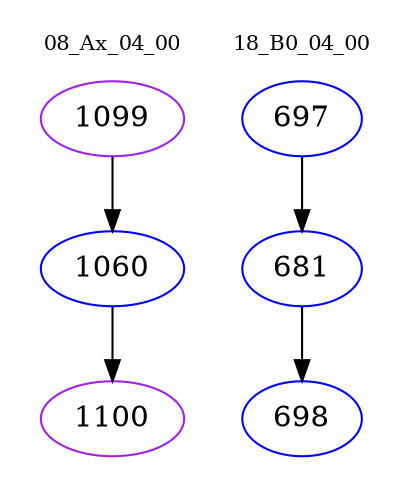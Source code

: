 digraph{
subgraph cluster_0 {
color = white
label = "08_Ax_04_00";
fontsize=10;
T0_1099 [label="1099", color="purple"]
T0_1099 -> T0_1060 [color="black"]
T0_1060 [label="1060", color="blue"]
T0_1060 -> T0_1100 [color="black"]
T0_1100 [label="1100", color="purple"]
}
subgraph cluster_1 {
color = white
label = "18_B0_04_00";
fontsize=10;
T1_697 [label="697", color="blue"]
T1_697 -> T1_681 [color="black"]
T1_681 [label="681", color="blue"]
T1_681 -> T1_698 [color="black"]
T1_698 [label="698", color="blue"]
}
}
